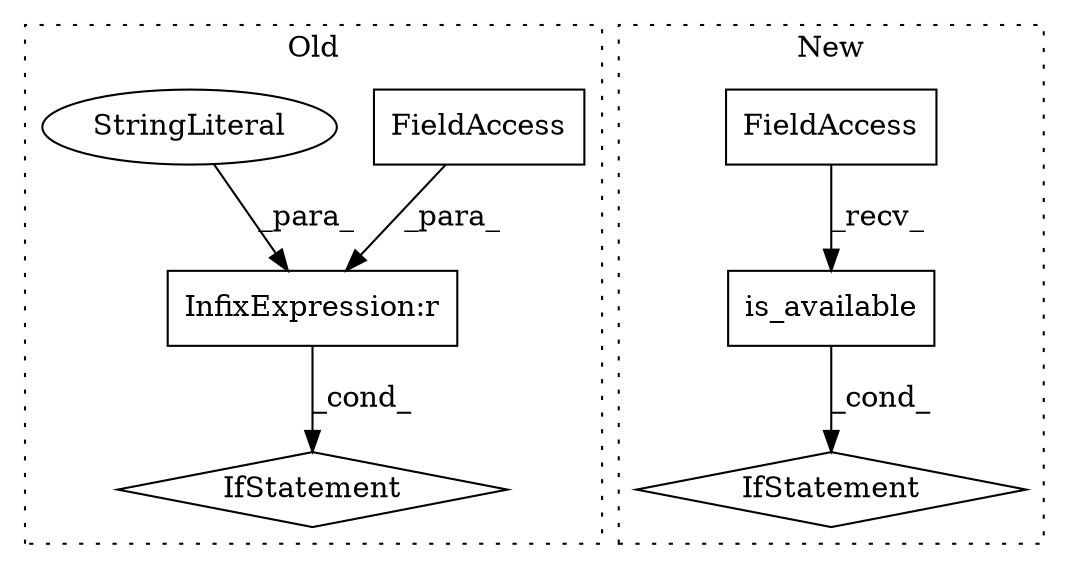 digraph G {
subgraph cluster0 {
1 [label="IfStatement" a="25" s="5823,5849" l="4,2" shape="diamond"];
5 [label="InfixExpression:r" a="27" s="5835" l="4" shape="box"];
6 [label="FieldAccess" a="22" s="5827" l="8" shape="box"];
7 [label="StringLiteral" a="45" s="5839" l="10" shape="ellipse"];
label = "Old";
style="dotted";
}
subgraph cluster1 {
2 [label="is_available" a="32" s="628" l="14" shape="box"];
3 [label="FieldAccess" a="22" s="610" l="17" shape="box"];
4 [label="IfStatement" a="25" s="605,642" l="4,2" shape="diamond"];
label = "New";
style="dotted";
}
2 -> 4 [label="_cond_"];
3 -> 2 [label="_recv_"];
5 -> 1 [label="_cond_"];
6 -> 5 [label="_para_"];
7 -> 5 [label="_para_"];
}